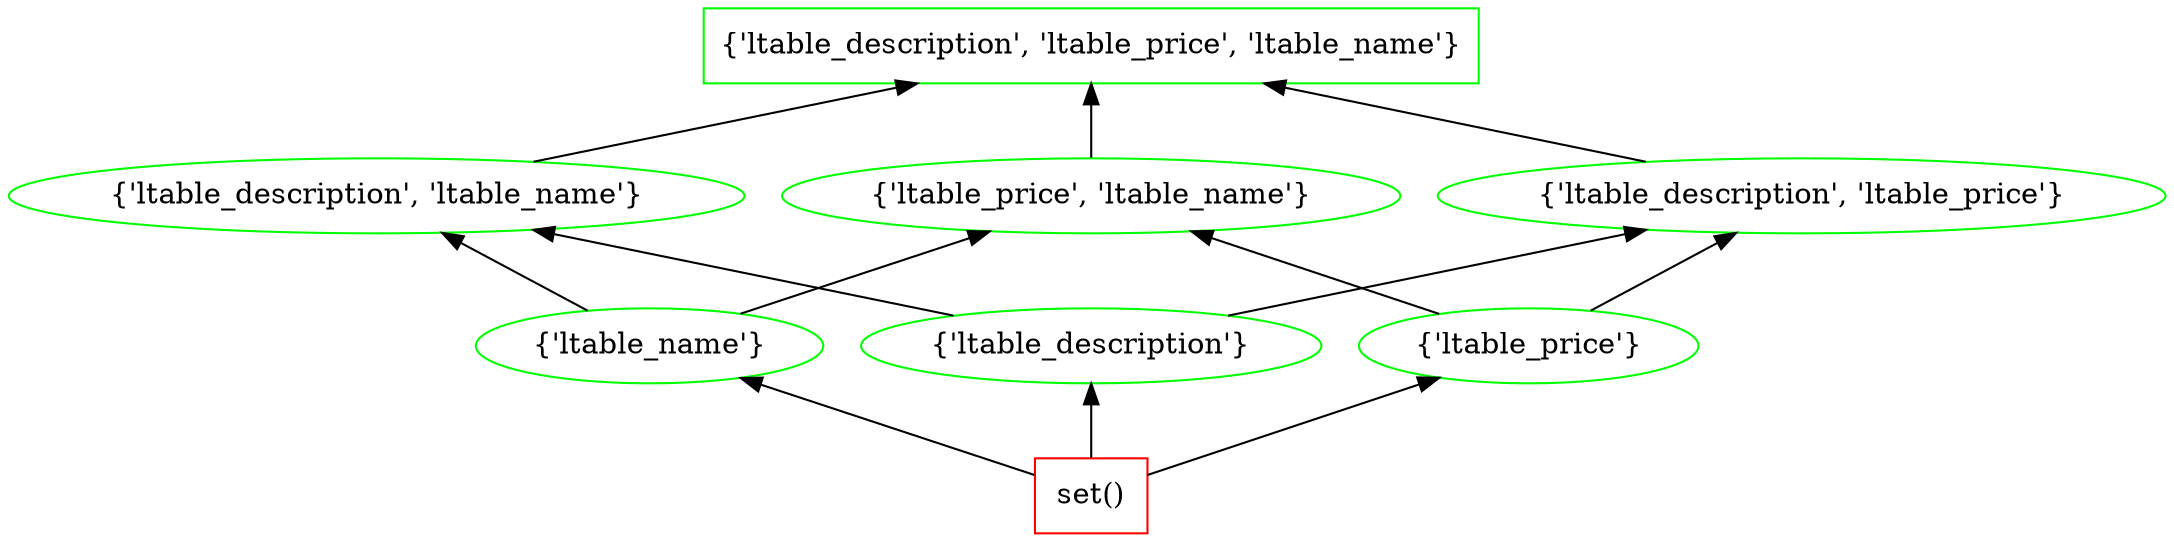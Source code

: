 digraph G {
splines="line"
rankdir=BT
"{'ltable_description', 'ltable_price', 'ltable_name'}" [shape=box];
"set()" [shape=box];
"set()" [color=red];
"set()" -> "{'ltable_name'}";
"set()" -> "{'ltable_description'}";
"set()" -> "{'ltable_price'}";
"{'ltable_name'}" [color=green];
"{'ltable_name'}" -> "{'ltable_description', 'ltable_name'}";
"{'ltable_name'}" -> "{'ltable_price', 'ltable_name'}";
"{'ltable_description'}" [color=green];
"{'ltable_description'}" -> "{'ltable_description', 'ltable_name'}";
"{'ltable_description'}" -> "{'ltable_description', 'ltable_price'}";
"{'ltable_price'}" [color=green];
"{'ltable_price'}" -> "{'ltable_price', 'ltable_name'}";
"{'ltable_price'}" -> "{'ltable_description', 'ltable_price'}";
"{'ltable_description', 'ltable_name'}" [color=green];
"{'ltable_description', 'ltable_name'}" -> "{'ltable_description', 'ltable_price', 'ltable_name'}";
"{'ltable_price', 'ltable_name'}" [color=green];
"{'ltable_price', 'ltable_name'}" -> "{'ltable_description', 'ltable_price', 'ltable_name'}";
"{'ltable_description', 'ltable_price'}" [color=green];
"{'ltable_description', 'ltable_price'}" -> "{'ltable_description', 'ltable_price', 'ltable_name'}";
"{'ltable_description', 'ltable_price', 'ltable_name'}" [color=green];
}